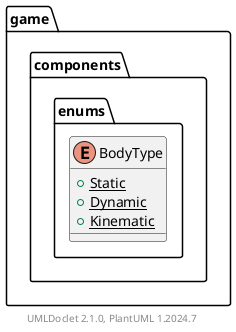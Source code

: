 @startuml
    namespace game.components.enums {

        enum BodyType [[BodyType.html]] {
            {static} +Static
            {static} +Dynamic
            {static} +Kinematic
        }

    }

    center footer UMLDoclet 2.1.0, PlantUML %version()
@enduml
